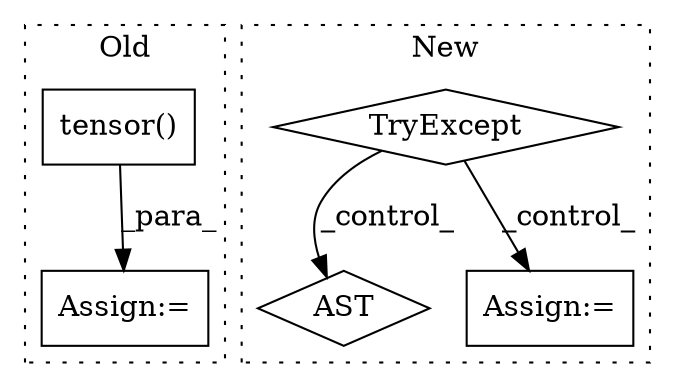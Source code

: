 digraph G {
subgraph cluster0 {
1 [label="tensor()" a="75" s="4429,4463" l="13,24" shape="box"];
4 [label="Assign:=" a="68" s="4426" l="3" shape="box"];
label = "Old";
style="dotted";
}
subgraph cluster1 {
2 [label="TryExcept" a="71" s="4340" l="21" shape="diamond"];
3 [label="AST" a="2" s="4406,0" l="7,0" shape="diamond"];
5 [label="Assign:=" a="68" s="4371" l="3" shape="box"];
label = "New";
style="dotted";
}
1 -> 4 [label="_para_"];
2 -> 3 [label="_control_"];
2 -> 5 [label="_control_"];
}